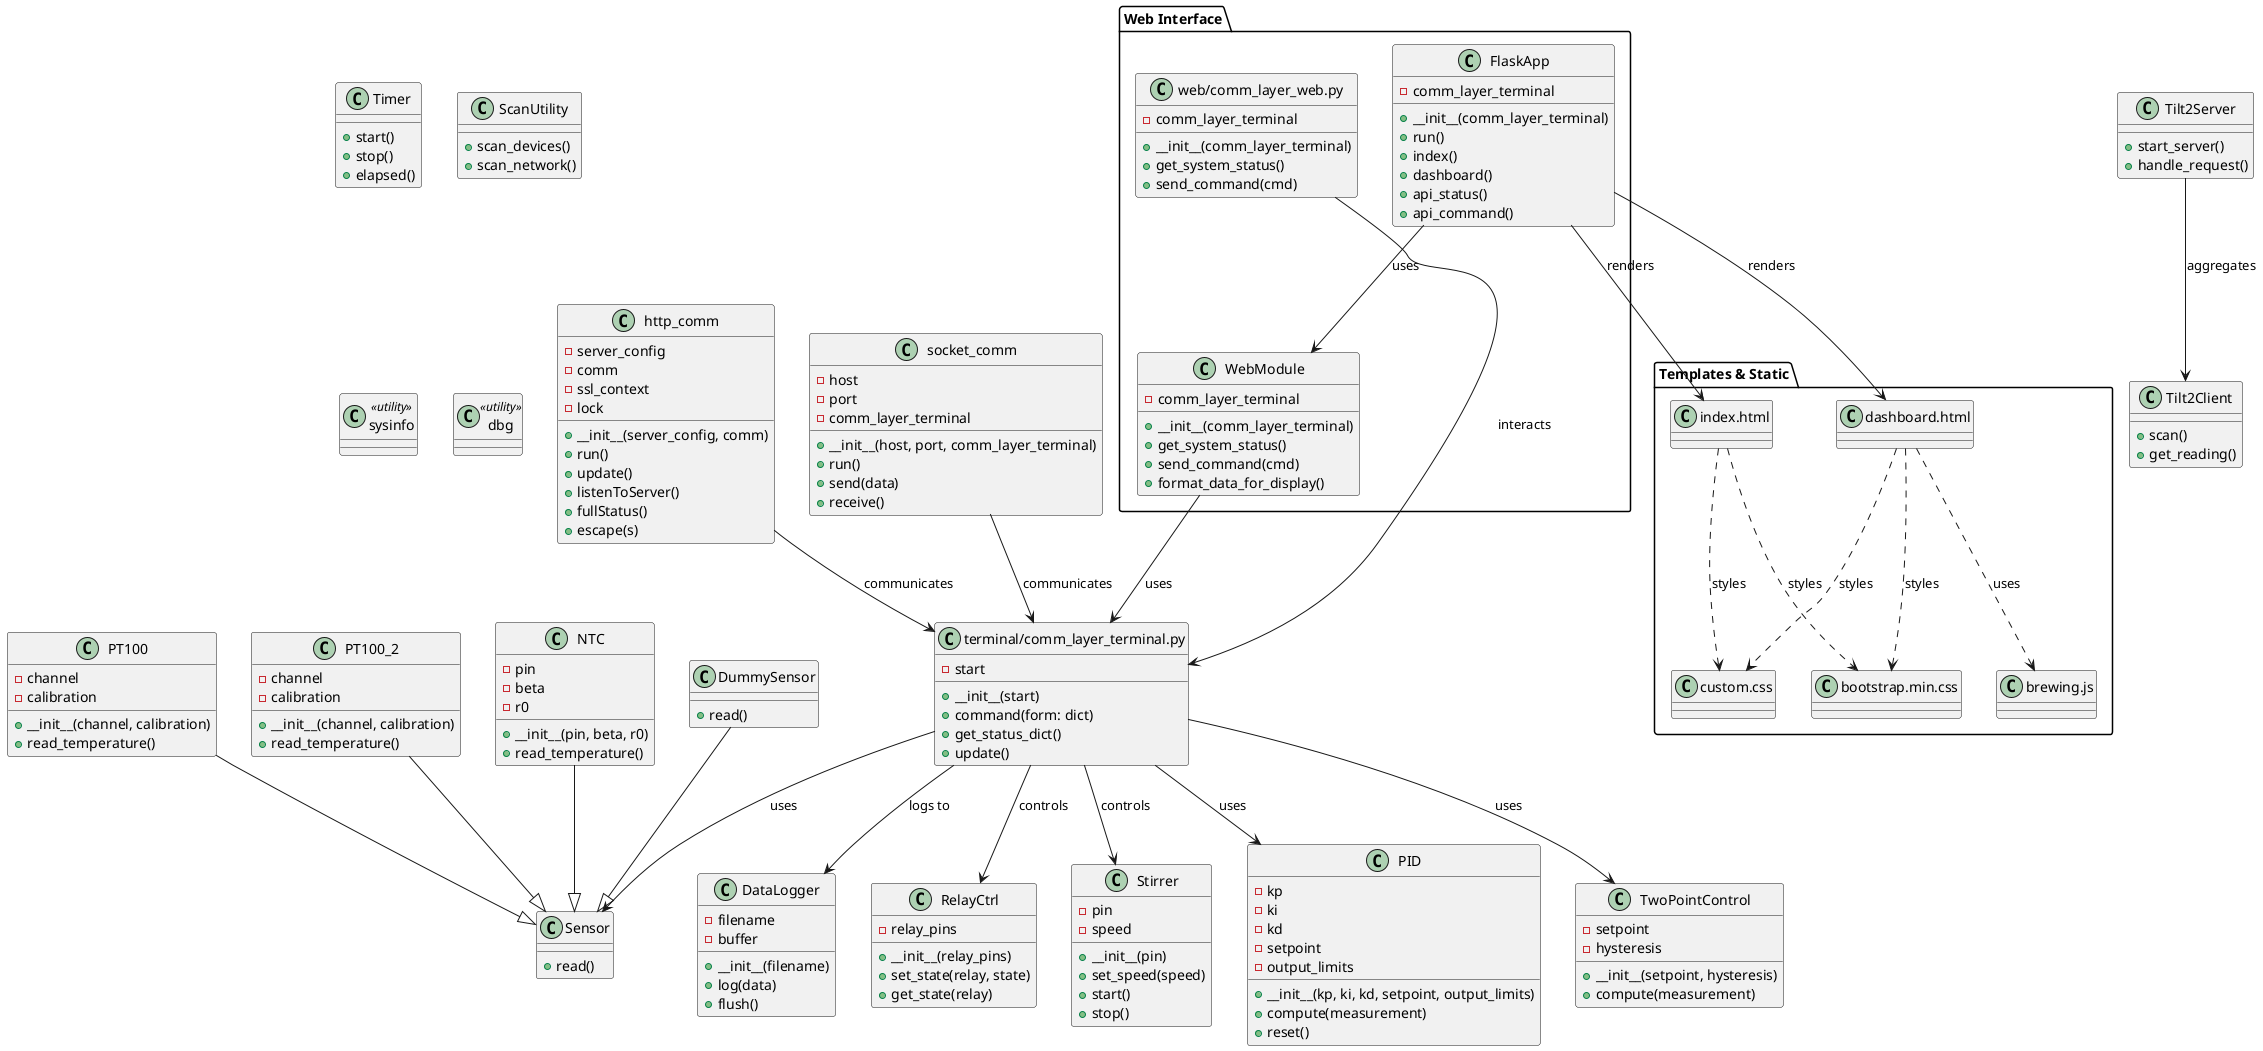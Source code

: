 @startuml
' Core Control & Communication
class "terminal/comm_layer_terminal.py" as CommLayerTerminal {
    - start
    + __init__(start)
    + command(form: dict)
    + get_status_dict()
    + update()
}
class http_comm {
    - server_config
    - comm
    - ssl_context
    - lock
    + __init__(server_config, comm)
    + run()
    + update()
    + listenToServer()
    + fullStatus()
    + escape(s)
}
class socket_comm {
    - host
    - port
    - comm_layer_terminal
    + __init__(host, port, comm_layer_terminal)
    + run()
    + send(data)
    + receive()
}

' Web Interface
package "Web Interface" {
    class FlaskApp {
        - comm_layer_terminal
        + __init__(comm_layer_terminal)
        + run()
        + index()
        + dashboard()
        + api_status()
        + api_command()
    }
    class WebModule {
        - comm_layer_terminal
        + __init__(comm_layer_terminal)
        + get_system_status()
        + send_command(cmd)
        + format_data_for_display()
    }
    class "web/comm_layer_web.py" as CommLayerWeb {
        - comm_layer_terminal
        + __init__(comm_layer_terminal)
        + get_system_status()
        + send_command(cmd)
    }
}

' Web Templates & Static Files
package "Templates & Static" {
    class "dashboard.html" as DashboardTemplate
    class "index.html" as IndexTemplate
    class "bootstrap.min.css" as BootstrapCSS
    class "custom.css" as CustomCSS
    class "brewing.js" as BrewingJS
}

' Sensors & Actuators
class Sensor {
    + read()
}
class PT100 {
    - channel
    - calibration
    + __init__(channel, calibration)
    + read_temperature()
}
class PT100_2 {
    - channel
    - calibration
    + __init__(channel, calibration)
    + read_temperature()
}
class NTC {
    - pin
    - beta
    - r0
    + __init__(pin, beta, r0)
    + read_temperature()
}
class DummySensor {
    + read()
}
class RelayCtrl {
    - relay_pins
    + __init__(relay_pins)
    + set_state(relay, state)
    + get_state(relay)
}
class Stirrer {
    - pin
    - speed
    + __init__(pin)
    + set_speed(speed)
    + start()
    + stop()
}

' Utilities & Support
class PID {
    - kp
    - ki
    - kd
    - setpoint
    - output_limits
    + __init__(kp, ki, kd, setpoint, output_limits)
    + compute(measurement)
    + reset()
}
class TwoPointControl {
    - setpoint
    - hysteresis
    + __init__(setpoint, hysteresis)
    + compute(measurement)
}
class Timer {
    + start()
    + stop()
    + elapsed()
}
class ScanUtility {
    + scan_devices()
    + scan_network()
}
class DataLogger {
    - filename
    - buffer
    + __init__(filename)
    + log(data)
    + flush()
}

' Tilt Hydrometer Integration
class Tilt2Client {
    + scan()
    + get_reading()
}
class Tilt2Server {
    + start_server()
    + handle_request()
}

' Relationships
CommLayerTerminal --> Sensor : uses
CommLayerTerminal --> RelayCtrl : controls
CommLayerTerminal --> Stirrer : controls
CommLayerTerminal --> PID : uses
CommLayerTerminal --> TwoPointControl : uses
CommLayerTerminal --> DataLogger : logs to
http_comm --> CommLayerTerminal : communicates
socket_comm --> CommLayerTerminal : communicates
PT100 --|> Sensor
PT100_2 --|> Sensor
NTC --|> Sensor
DummySensor --|> Sensor
Tilt2Server --> Tilt2Client : aggregates

' Web Interface Relationships
FlaskApp --> WebModule : uses
WebModule --> CommLayerTerminal : uses
CommLayerWeb --> CommLayerTerminal : interacts
FlaskApp --> DashboardTemplate : renders
FlaskApp --> IndexTemplate : renders
DashboardTemplate ..> BootstrapCSS : styles
DashboardTemplate ..> CustomCSS : styles
DashboardTemplate ..> BrewingJS : uses
IndexTemplate ..> BootstrapCSS : styles
IndexTemplate ..> CustomCSS : styles

' ' Browser interaction
' actor Browser
' Browser --> FlaskApp : HTTP requests

' ' Note: start.py is the entry point, not a class

' Utilities
class sysinfo <<utility>>
class dbg <<utility>>

@enduml
